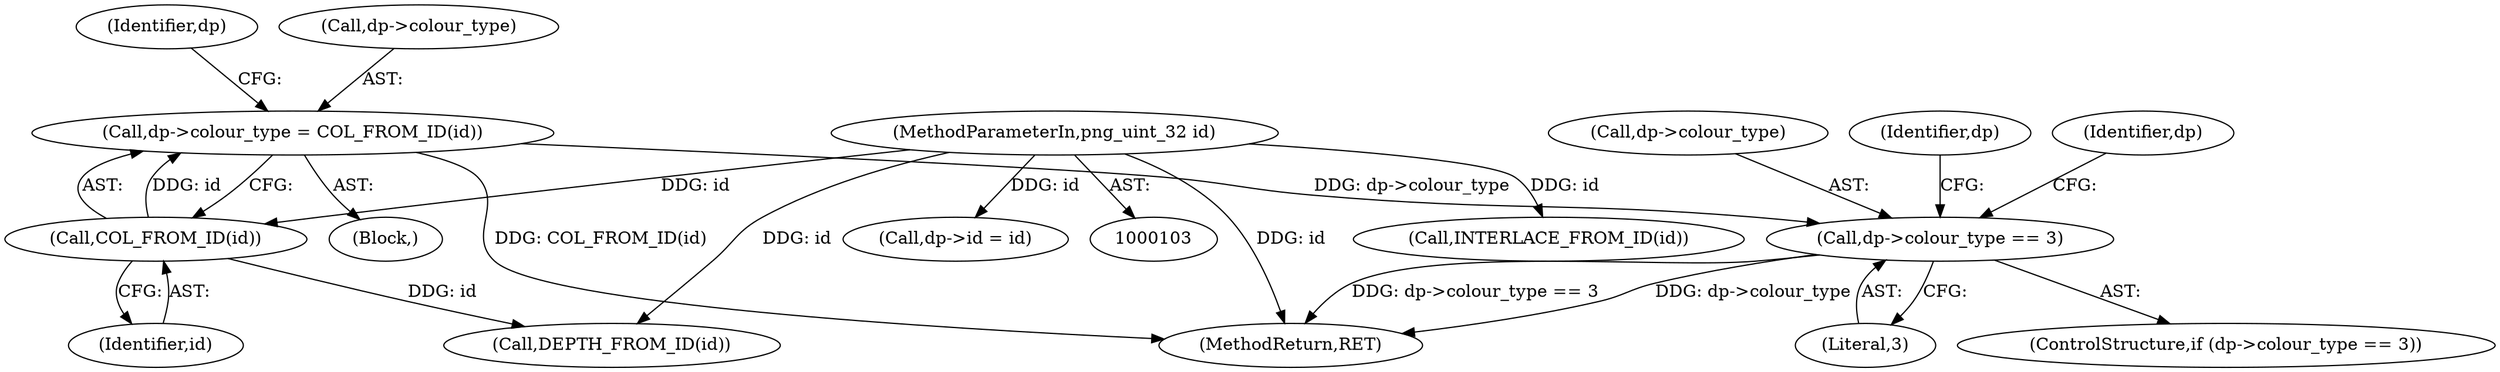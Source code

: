 digraph "0_Android_9d4853418ab2f754c2b63e091c29c5529b8b86ca_131@pointer" {
"1000121" [label="(Call,dp->colour_type = COL_FROM_ID(id))"];
"1000125" [label="(Call,COL_FROM_ID(id))"];
"1000106" [label="(MethodParameterIn,png_uint_32 id)"];
"1000149" [label="(Call,dp->colour_type == 3)"];
"1000150" [label="(Call,dp->colour_type)"];
"1000109" [label="(Block,)"];
"1000287" [label="(MethodReturn,RET)"];
"1000156" [label="(Identifier,dp)"];
"1000131" [label="(Call,DEPTH_FROM_ID(id))"];
"1000149" [label="(Call,dp->colour_type == 3)"];
"1000106" [label="(MethodParameterIn,png_uint_32 id)"];
"1000121" [label="(Call,dp->colour_type = COL_FROM_ID(id))"];
"1000195" [label="(Call,INTERLACE_FROM_ID(id))"];
"1000126" [label="(Identifier,id)"];
"1000201" [label="(Call,dp->id = id)"];
"1000153" [label="(Literal,3)"];
"1000148" [label="(ControlStructure,if (dp->colour_type == 3))"];
"1000129" [label="(Identifier,dp)"];
"1000125" [label="(Call,COL_FROM_ID(id))"];
"1000174" [label="(Identifier,dp)"];
"1000122" [label="(Call,dp->colour_type)"];
"1000121" -> "1000109"  [label="AST: "];
"1000121" -> "1000125"  [label="CFG: "];
"1000122" -> "1000121"  [label="AST: "];
"1000125" -> "1000121"  [label="AST: "];
"1000129" -> "1000121"  [label="CFG: "];
"1000121" -> "1000287"  [label="DDG: COL_FROM_ID(id)"];
"1000125" -> "1000121"  [label="DDG: id"];
"1000121" -> "1000149"  [label="DDG: dp->colour_type"];
"1000125" -> "1000126"  [label="CFG: "];
"1000126" -> "1000125"  [label="AST: "];
"1000106" -> "1000125"  [label="DDG: id"];
"1000125" -> "1000131"  [label="DDG: id"];
"1000106" -> "1000103"  [label="AST: "];
"1000106" -> "1000287"  [label="DDG: id"];
"1000106" -> "1000131"  [label="DDG: id"];
"1000106" -> "1000195"  [label="DDG: id"];
"1000106" -> "1000201"  [label="DDG: id"];
"1000149" -> "1000148"  [label="AST: "];
"1000149" -> "1000153"  [label="CFG: "];
"1000150" -> "1000149"  [label="AST: "];
"1000153" -> "1000149"  [label="AST: "];
"1000156" -> "1000149"  [label="CFG: "];
"1000174" -> "1000149"  [label="CFG: "];
"1000149" -> "1000287"  [label="DDG: dp->colour_type == 3"];
"1000149" -> "1000287"  [label="DDG: dp->colour_type"];
}

